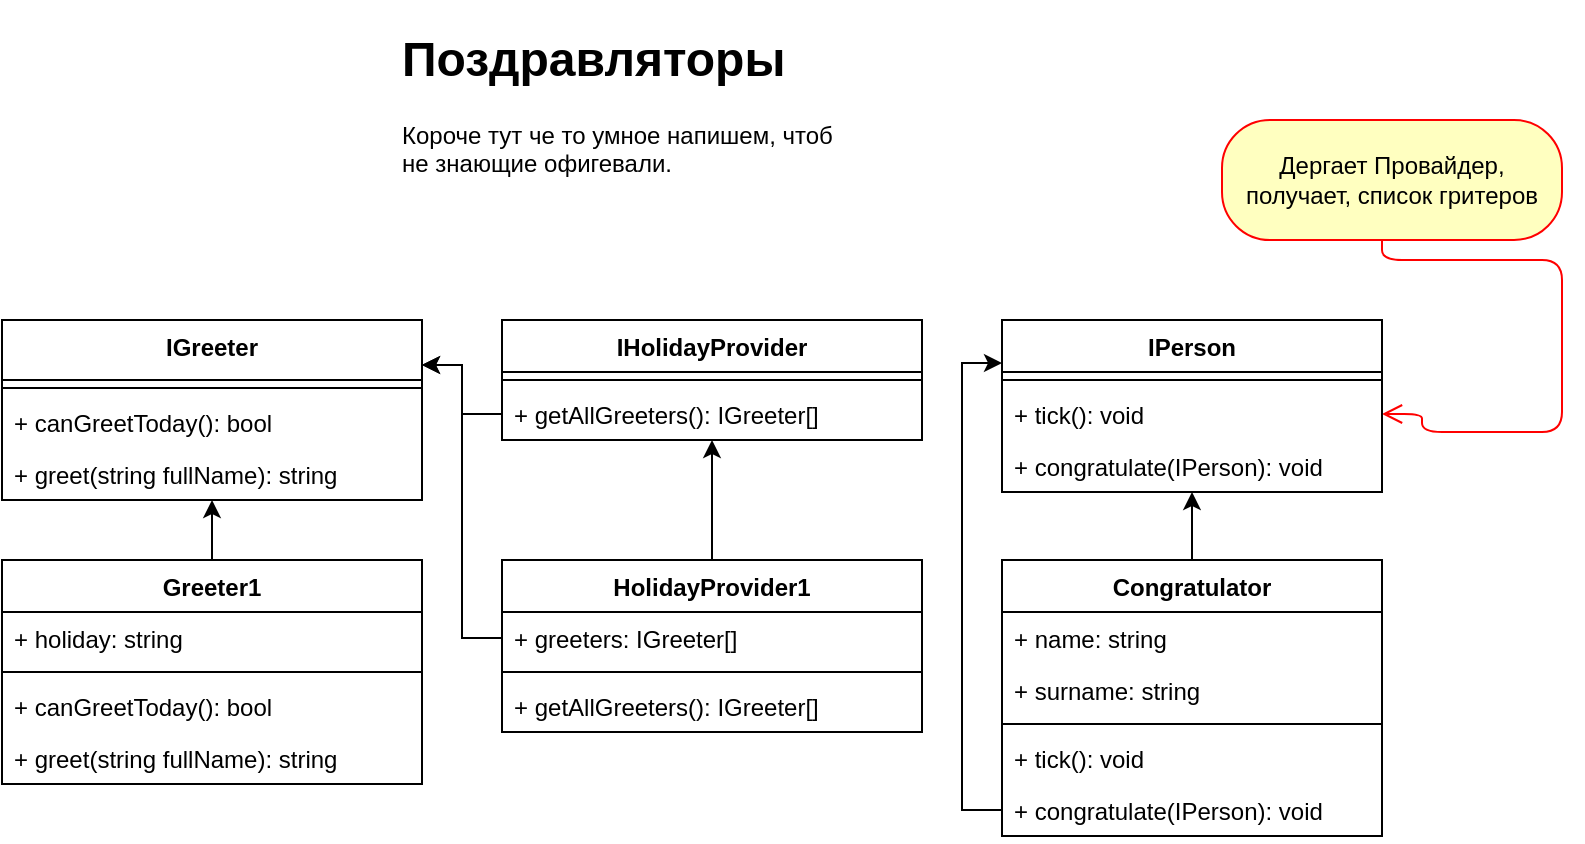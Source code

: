<mxfile version="13.7.5" type="github">
  <diagram id="zfj7Y4V6_zD99AEIzQsG" name="Page-1">
    <mxGraphModel dx="1102" dy="606" grid="1" gridSize="10" guides="1" tooltips="1" connect="1" arrows="1" fold="1" page="1" pageScale="1" pageWidth="850" pageHeight="1100" math="0" shadow="0">
      <root>
        <mxCell id="0" />
        <mxCell id="1" parent="0" />
        <mxCell id="ERKOEo-BPeDAUGeBBKhW-14" value="&lt;h1&gt;Поздравляторы&lt;br&gt;&lt;/h1&gt;&lt;p&gt;Короче тут че то умное напишем, чтоб не знающие офигевали.&lt;br&gt;&lt;/p&gt;" style="text;html=1;strokeColor=none;fillColor=none;spacing=5;spacingTop=-20;whiteSpace=wrap;overflow=hidden;rounded=0;" parent="1" vertex="1">
          <mxGeometry x="235" y="10" width="235" height="100" as="geometry" />
        </mxCell>
        <mxCell id="ERKOEo-BPeDAUGeBBKhW-31" value="Дергает Провайдер, получает, список гритеров" style="rounded=1;whiteSpace=wrap;html=1;arcSize=40;fontColor=#000000;fillColor=#ffffc0;strokeColor=#ff0000;" parent="1" vertex="1">
          <mxGeometry x="650" y="60" width="170" height="60" as="geometry" />
        </mxCell>
        <mxCell id="ERKOEo-BPeDAUGeBBKhW-32" value="" style="edgeStyle=orthogonalEdgeStyle;html=1;verticalAlign=bottom;endArrow=open;endSize=8;strokeColor=#ff0000;entryX=1;entryY=0.5;entryDx=0;entryDy=0;" parent="1" source="ERKOEo-BPeDAUGeBBKhW-31" target="ERKOEo-BPeDAUGeBBKhW-18" edge="1">
          <mxGeometry relative="1" as="geometry">
            <mxPoint x="730" y="100" as="targetPoint" />
            <Array as="points">
              <mxPoint x="730" y="130" />
              <mxPoint x="820" y="130" />
              <mxPoint x="820" y="216" />
              <mxPoint x="750" y="216" />
              <mxPoint x="750" y="207" />
            </Array>
          </mxGeometry>
        </mxCell>
        <mxCell id="0NG2o_GnQQEdI1atIlYc-1" value="IGreeter" style="swimlane;fontStyle=1;align=center;verticalAlign=top;childLayout=stackLayout;horizontal=1;startSize=30;horizontalStack=0;resizeParent=1;resizeParentMax=0;resizeLast=0;collapsible=1;marginBottom=0;" parent="1" vertex="1">
          <mxGeometry x="40" y="160" width="210" height="90" as="geometry" />
        </mxCell>
        <mxCell id="0NG2o_GnQQEdI1atIlYc-3" value="" style="line;strokeWidth=1;fillColor=none;align=left;verticalAlign=middle;spacingTop=-1;spacingLeft=3;spacingRight=3;rotatable=0;labelPosition=right;points=[];portConstraint=eastwest;" parent="0NG2o_GnQQEdI1atIlYc-1" vertex="1">
          <mxGeometry y="30" width="210" height="8" as="geometry" />
        </mxCell>
        <mxCell id="0NG2o_GnQQEdI1atIlYc-4" value="+ canGreetToday(): bool" style="text;strokeColor=none;fillColor=none;align=left;verticalAlign=top;spacingLeft=4;spacingRight=4;overflow=hidden;rotatable=0;points=[[0,0.5],[1,0.5]];portConstraint=eastwest;" parent="0NG2o_GnQQEdI1atIlYc-1" vertex="1">
          <mxGeometry y="38" width="210" height="26" as="geometry" />
        </mxCell>
        <mxCell id="ERKOEo-BPeDAUGeBBKhW-2" value="+ greet(string fullName): string" style="text;strokeColor=none;fillColor=none;align=left;verticalAlign=top;spacingLeft=4;spacingRight=4;overflow=hidden;rotatable=0;points=[[0,0.5],[1,0.5]];portConstraint=eastwest;" parent="0NG2o_GnQQEdI1atIlYc-1" vertex="1">
          <mxGeometry y="64" width="210" height="26" as="geometry" />
        </mxCell>
        <mxCell id="oQbOr7AGhwjb5ECSvsU_-15" style="edgeStyle=orthogonalEdgeStyle;rounded=0;orthogonalLoop=1;jettySize=auto;html=1;entryX=0.5;entryY=1;entryDx=0;entryDy=0;" edge="1" parent="1" source="0NG2o_GnQQEdI1atIlYc-9" target="0NG2o_GnQQEdI1atIlYc-1">
          <mxGeometry relative="1" as="geometry" />
        </mxCell>
        <mxCell id="0NG2o_GnQQEdI1atIlYc-9" value="Greeter1" style="swimlane;fontStyle=1;align=center;verticalAlign=top;childLayout=stackLayout;horizontal=1;startSize=26;horizontalStack=0;resizeParent=1;resizeParentMax=0;resizeLast=0;collapsible=1;marginBottom=0;" parent="1" vertex="1">
          <mxGeometry x="40" y="280" width="210" height="112" as="geometry" />
        </mxCell>
        <mxCell id="0NG2o_GnQQEdI1atIlYc-10" value="+ holiday: string" style="text;strokeColor=none;fillColor=none;align=left;verticalAlign=top;spacingLeft=4;spacingRight=4;overflow=hidden;rotatable=0;points=[[0,0.5],[1,0.5]];portConstraint=eastwest;" parent="0NG2o_GnQQEdI1atIlYc-9" vertex="1">
          <mxGeometry y="26" width="210" height="26" as="geometry" />
        </mxCell>
        <mxCell id="0NG2o_GnQQEdI1atIlYc-11" value="" style="line;strokeWidth=1;fillColor=none;align=left;verticalAlign=middle;spacingTop=-1;spacingLeft=3;spacingRight=3;rotatable=0;labelPosition=right;points=[];portConstraint=eastwest;" parent="0NG2o_GnQQEdI1atIlYc-9" vertex="1">
          <mxGeometry y="52" width="210" height="8" as="geometry" />
        </mxCell>
        <mxCell id="0NG2o_GnQQEdI1atIlYc-12" value="+ canGreetToday(): bool" style="text;strokeColor=none;fillColor=none;align=left;verticalAlign=top;spacingLeft=4;spacingRight=4;overflow=hidden;rotatable=0;points=[[0,0.5],[1,0.5]];portConstraint=eastwest;" parent="0NG2o_GnQQEdI1atIlYc-9" vertex="1">
          <mxGeometry y="60" width="210" height="26" as="geometry" />
        </mxCell>
        <mxCell id="ERKOEo-BPeDAUGeBBKhW-20" value="+ greet(string fullName): string" style="text;strokeColor=none;fillColor=none;align=left;verticalAlign=top;spacingLeft=4;spacingRight=4;overflow=hidden;rotatable=0;points=[[0,0.5],[1,0.5]];portConstraint=eastwest;" parent="0NG2o_GnQQEdI1atIlYc-9" vertex="1">
          <mxGeometry y="86" width="210" height="26" as="geometry" />
        </mxCell>
        <mxCell id="oQbOr7AGhwjb5ECSvsU_-16" style="edgeStyle=orthogonalEdgeStyle;rounded=0;orthogonalLoop=1;jettySize=auto;html=1;entryX=0.5;entryY=1;entryDx=0;entryDy=0;" edge="1" parent="1" source="0NG2o_GnQQEdI1atIlYc-5" target="0NG2o_GnQQEdI1atIlYc-15">
          <mxGeometry relative="1" as="geometry" />
        </mxCell>
        <mxCell id="0NG2o_GnQQEdI1atIlYc-5" value="HolidayProvider1" style="swimlane;fontStyle=1;align=center;verticalAlign=top;childLayout=stackLayout;horizontal=1;startSize=26;horizontalStack=0;resizeParent=1;resizeParentMax=0;resizeLast=0;collapsible=1;marginBottom=0;" parent="1" vertex="1">
          <mxGeometry x="290" y="280" width="210" height="86" as="geometry" />
        </mxCell>
        <mxCell id="0NG2o_GnQQEdI1atIlYc-6" value="+ greeters: IGreeter[]" style="text;strokeColor=none;fillColor=none;align=left;verticalAlign=top;spacingLeft=4;spacingRight=4;overflow=hidden;rotatable=0;points=[[0,0.5],[1,0.5]];portConstraint=eastwest;" parent="0NG2o_GnQQEdI1atIlYc-5" vertex="1">
          <mxGeometry y="26" width="210" height="26" as="geometry" />
        </mxCell>
        <mxCell id="0NG2o_GnQQEdI1atIlYc-7" value="" style="line;strokeWidth=1;fillColor=none;align=left;verticalAlign=middle;spacingTop=-1;spacingLeft=3;spacingRight=3;rotatable=0;labelPosition=right;points=[];portConstraint=eastwest;" parent="0NG2o_GnQQEdI1atIlYc-5" vertex="1">
          <mxGeometry y="52" width="210" height="8" as="geometry" />
        </mxCell>
        <mxCell id="0NG2o_GnQQEdI1atIlYc-8" value="+ getAllGreeters(): IGreeter[]" style="text;strokeColor=none;fillColor=none;align=left;verticalAlign=top;spacingLeft=4;spacingRight=4;overflow=hidden;rotatable=0;points=[[0,0.5],[1,0.5]];portConstraint=eastwest;" parent="0NG2o_GnQQEdI1atIlYc-5" vertex="1">
          <mxGeometry y="60" width="210" height="26" as="geometry" />
        </mxCell>
        <mxCell id="0NG2o_GnQQEdI1atIlYc-15" value="IHolidayProvider" style="swimlane;fontStyle=1;align=center;verticalAlign=top;childLayout=stackLayout;horizontal=1;startSize=26;horizontalStack=0;resizeParent=1;resizeParentMax=0;resizeLast=0;collapsible=1;marginBottom=0;" parent="1" vertex="1">
          <mxGeometry x="290" y="160" width="210" height="60" as="geometry" />
        </mxCell>
        <mxCell id="0NG2o_GnQQEdI1atIlYc-17" value="" style="line;strokeWidth=1;fillColor=none;align=left;verticalAlign=middle;spacingTop=-1;spacingLeft=3;spacingRight=3;rotatable=0;labelPosition=right;points=[];portConstraint=eastwest;" parent="0NG2o_GnQQEdI1atIlYc-15" vertex="1">
          <mxGeometry y="26" width="210" height="8" as="geometry" />
        </mxCell>
        <mxCell id="0NG2o_GnQQEdI1atIlYc-18" value="+ getAllGreeters(): IGreeter[]" style="text;strokeColor=none;fillColor=none;align=left;verticalAlign=top;spacingLeft=4;spacingRight=4;overflow=hidden;rotatable=0;points=[[0,0.5],[1,0.5]];portConstraint=eastwest;" parent="0NG2o_GnQQEdI1atIlYc-15" vertex="1">
          <mxGeometry y="34" width="210" height="26" as="geometry" />
        </mxCell>
        <mxCell id="ERKOEo-BPeDAUGeBBKhW-15" value="IPerson" style="swimlane;fontStyle=1;align=center;verticalAlign=top;childLayout=stackLayout;horizontal=1;startSize=26;horizontalStack=0;resizeParent=1;resizeParentMax=0;resizeLast=0;collapsible=1;marginBottom=0;" parent="1" vertex="1">
          <mxGeometry x="540" y="160" width="190" height="86" as="geometry" />
        </mxCell>
        <mxCell id="ERKOEo-BPeDAUGeBBKhW-17" value="" style="line;strokeWidth=1;fillColor=none;align=left;verticalAlign=middle;spacingTop=-1;spacingLeft=3;spacingRight=3;rotatable=0;labelPosition=right;points=[];portConstraint=eastwest;" parent="ERKOEo-BPeDAUGeBBKhW-15" vertex="1">
          <mxGeometry y="26" width="190" height="8" as="geometry" />
        </mxCell>
        <mxCell id="ERKOEo-BPeDAUGeBBKhW-18" value="+ tick(): void" style="text;strokeColor=none;fillColor=none;align=left;verticalAlign=top;spacingLeft=4;spacingRight=4;overflow=hidden;rotatable=0;points=[[0,0.5],[1,0.5]];portConstraint=eastwest;" parent="ERKOEo-BPeDAUGeBBKhW-15" vertex="1">
          <mxGeometry y="34" width="190" height="26" as="geometry" />
        </mxCell>
        <mxCell id="ERKOEo-BPeDAUGeBBKhW-21" value="+ congratulate(IPerson): void" style="text;strokeColor=none;fillColor=none;align=left;verticalAlign=top;spacingLeft=4;spacingRight=4;overflow=hidden;rotatable=0;points=[[0,0.5],[1,0.5]];portConstraint=eastwest;" parent="ERKOEo-BPeDAUGeBBKhW-15" vertex="1">
          <mxGeometry y="60" width="190" height="26" as="geometry" />
        </mxCell>
        <mxCell id="oQbOr7AGhwjb5ECSvsU_-17" style="edgeStyle=orthogonalEdgeStyle;rounded=0;orthogonalLoop=1;jettySize=auto;html=1;entryX=0.5;entryY=1;entryDx=0;entryDy=0;" edge="1" parent="1" source="oQbOr7AGhwjb5ECSvsU_-1" target="ERKOEo-BPeDAUGeBBKhW-15">
          <mxGeometry relative="1" as="geometry" />
        </mxCell>
        <mxCell id="oQbOr7AGhwjb5ECSvsU_-1" value="Congratulator" style="swimlane;fontStyle=1;align=center;verticalAlign=top;childLayout=stackLayout;horizontal=1;startSize=26;horizontalStack=0;resizeParent=1;resizeParentMax=0;resizeLast=0;collapsible=1;marginBottom=0;" vertex="1" parent="1">
          <mxGeometry x="540" y="280" width="190" height="138" as="geometry" />
        </mxCell>
        <mxCell id="oQbOr7AGhwjb5ECSvsU_-2" value="+ name: string" style="text;strokeColor=none;fillColor=none;align=left;verticalAlign=top;spacingLeft=4;spacingRight=4;overflow=hidden;rotatable=0;points=[[0,0.5],[1,0.5]];portConstraint=eastwest;" vertex="1" parent="oQbOr7AGhwjb5ECSvsU_-1">
          <mxGeometry y="26" width="190" height="26" as="geometry" />
        </mxCell>
        <mxCell id="oQbOr7AGhwjb5ECSvsU_-6" value="+ surname: string" style="text;strokeColor=none;fillColor=none;align=left;verticalAlign=top;spacingLeft=4;spacingRight=4;overflow=hidden;rotatable=0;points=[[0,0.5],[1,0.5]];portConstraint=eastwest;" vertex="1" parent="oQbOr7AGhwjb5ECSvsU_-1">
          <mxGeometry y="52" width="190" height="26" as="geometry" />
        </mxCell>
        <mxCell id="oQbOr7AGhwjb5ECSvsU_-3" value="" style="line;strokeWidth=1;fillColor=none;align=left;verticalAlign=middle;spacingTop=-1;spacingLeft=3;spacingRight=3;rotatable=0;labelPosition=right;points=[];portConstraint=eastwest;" vertex="1" parent="oQbOr7AGhwjb5ECSvsU_-1">
          <mxGeometry y="78" width="190" height="8" as="geometry" />
        </mxCell>
        <mxCell id="oQbOr7AGhwjb5ECSvsU_-7" value="+ tick(): void" style="text;strokeColor=none;fillColor=none;align=left;verticalAlign=top;spacingLeft=4;spacingRight=4;overflow=hidden;rotatable=0;points=[[0,0.5],[1,0.5]];portConstraint=eastwest;" vertex="1" parent="oQbOr7AGhwjb5ECSvsU_-1">
          <mxGeometry y="86" width="190" height="26" as="geometry" />
        </mxCell>
        <mxCell id="oQbOr7AGhwjb5ECSvsU_-8" value="+ congratulate(IPerson): void" style="text;strokeColor=none;fillColor=none;align=left;verticalAlign=top;spacingLeft=4;spacingRight=4;overflow=hidden;rotatable=0;points=[[0,0.5],[1,0.5]];portConstraint=eastwest;" vertex="1" parent="oQbOr7AGhwjb5ECSvsU_-1">
          <mxGeometry y="112" width="190" height="26" as="geometry" />
        </mxCell>
        <mxCell id="oQbOr7AGhwjb5ECSvsU_-19" style="edgeStyle=orthogonalEdgeStyle;rounded=0;orthogonalLoop=1;jettySize=auto;html=1;entryX=1;entryY=0.25;entryDx=0;entryDy=0;" edge="1" parent="1" source="0NG2o_GnQQEdI1atIlYc-6" target="0NG2o_GnQQEdI1atIlYc-1">
          <mxGeometry relative="1" as="geometry" />
        </mxCell>
        <mxCell id="oQbOr7AGhwjb5ECSvsU_-21" style="edgeStyle=orthogonalEdgeStyle;rounded=0;orthogonalLoop=1;jettySize=auto;html=1;entryX=1;entryY=0.25;entryDx=0;entryDy=0;" edge="1" parent="1" source="0NG2o_GnQQEdI1atIlYc-18" target="0NG2o_GnQQEdI1atIlYc-1">
          <mxGeometry relative="1" as="geometry" />
        </mxCell>
        <mxCell id="oQbOr7AGhwjb5ECSvsU_-22" style="edgeStyle=orthogonalEdgeStyle;rounded=0;orthogonalLoop=1;jettySize=auto;html=1;entryX=0;entryY=0.25;entryDx=0;entryDy=0;" edge="1" parent="1" source="oQbOr7AGhwjb5ECSvsU_-8" target="ERKOEo-BPeDAUGeBBKhW-15">
          <mxGeometry relative="1" as="geometry" />
        </mxCell>
      </root>
    </mxGraphModel>
  </diagram>
</mxfile>
